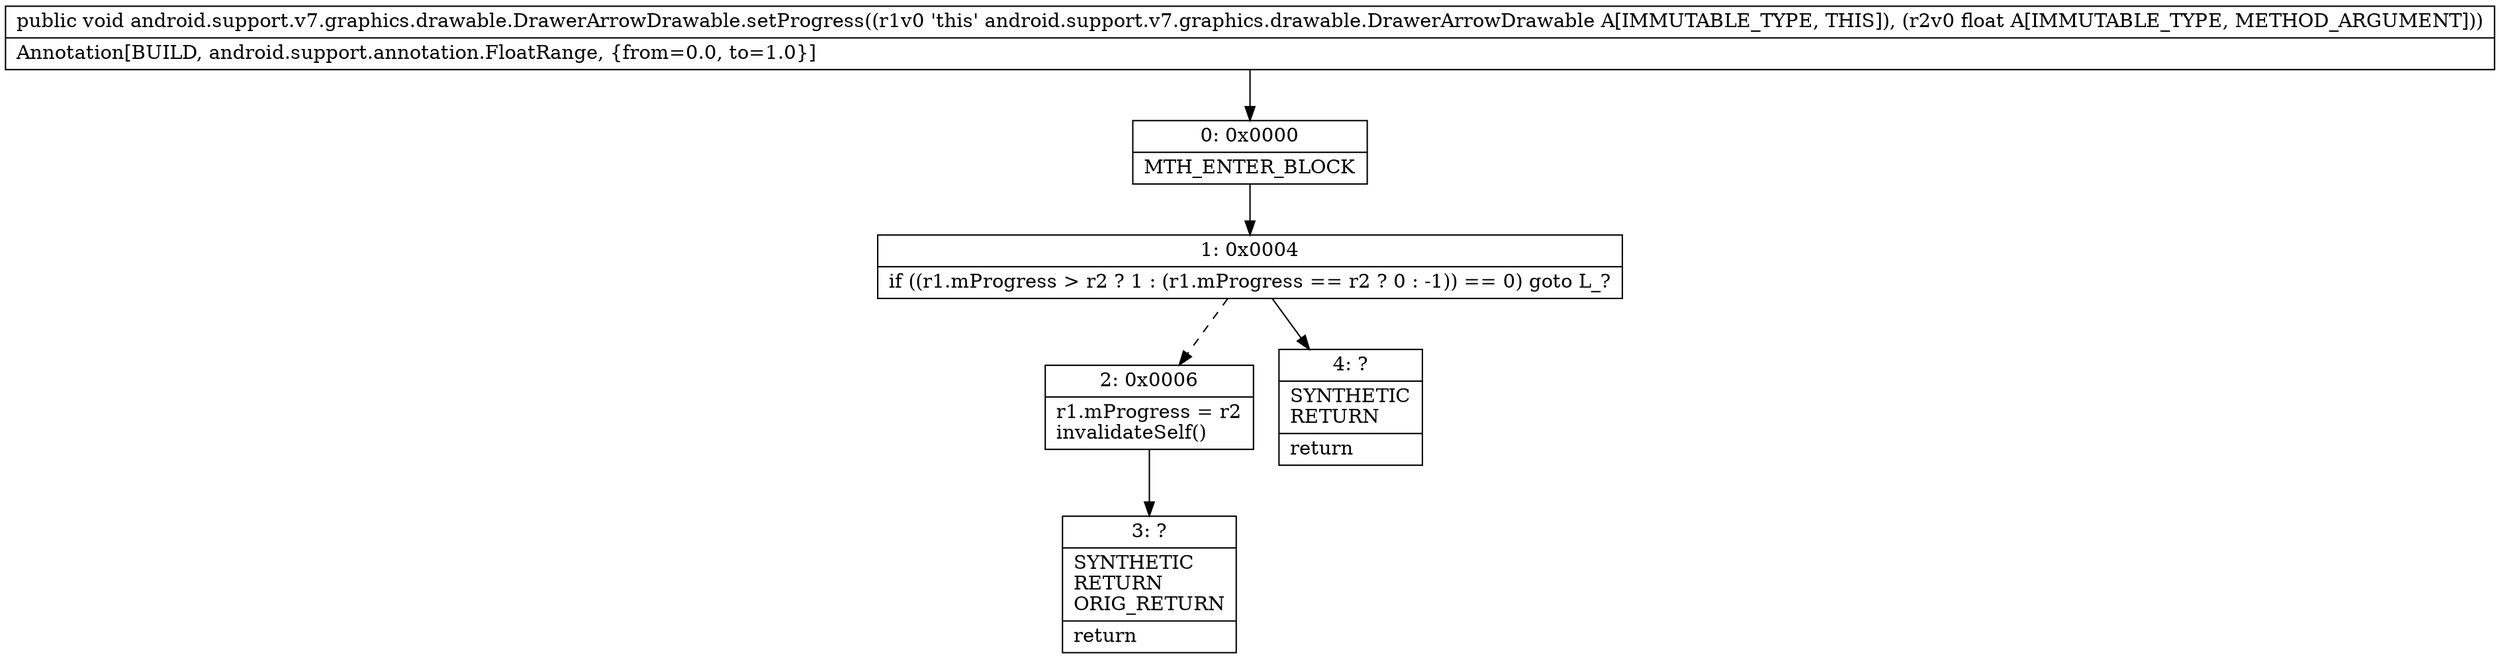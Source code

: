 digraph "CFG forandroid.support.v7.graphics.drawable.DrawerArrowDrawable.setProgress(F)V" {
Node_0 [shape=record,label="{0\:\ 0x0000|MTH_ENTER_BLOCK\l}"];
Node_1 [shape=record,label="{1\:\ 0x0004|if ((r1.mProgress \> r2 ? 1 : (r1.mProgress == r2 ? 0 : \-1)) == 0) goto L_?\l}"];
Node_2 [shape=record,label="{2\:\ 0x0006|r1.mProgress = r2\linvalidateSelf()\l}"];
Node_3 [shape=record,label="{3\:\ ?|SYNTHETIC\lRETURN\lORIG_RETURN\l|return\l}"];
Node_4 [shape=record,label="{4\:\ ?|SYNTHETIC\lRETURN\l|return\l}"];
MethodNode[shape=record,label="{public void android.support.v7.graphics.drawable.DrawerArrowDrawable.setProgress((r1v0 'this' android.support.v7.graphics.drawable.DrawerArrowDrawable A[IMMUTABLE_TYPE, THIS]), (r2v0 float A[IMMUTABLE_TYPE, METHOD_ARGUMENT]))  | Annotation[BUILD, android.support.annotation.FloatRange, \{from=0.0, to=1.0\}]\l}"];
MethodNode -> Node_0;
Node_0 -> Node_1;
Node_1 -> Node_2[style=dashed];
Node_1 -> Node_4;
Node_2 -> Node_3;
}

